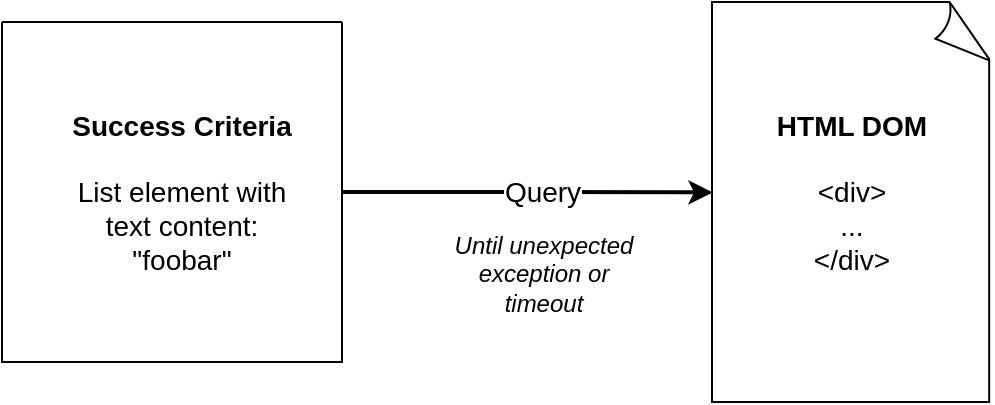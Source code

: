 <mxfile version="22.1.2" type="device">
  <diagram name="Page-1" id="9fzPF4vbxOuPfZTFar1X">
    <mxGraphModel dx="602" dy="555" grid="1" gridSize="10" guides="1" tooltips="1" connect="1" arrows="1" fold="1" page="1" pageScale="1" pageWidth="850" pageHeight="1100" math="0" shadow="0">
      <root>
        <mxCell id="0" />
        <mxCell id="1" parent="0" />
        <mxCell id="BKeGyrptHYYVWDvP70OZ-7" style="edgeStyle=orthogonalEdgeStyle;rounded=0;orthogonalLoop=1;jettySize=auto;html=1;entryX=0.003;entryY=0.476;entryDx=0;entryDy=0;entryPerimeter=0;strokeWidth=2;fontSize=14;" edge="1" parent="1" source="BKeGyrptHYYVWDvP70OZ-1" target="BKeGyrptHYYVWDvP70OZ-5">
          <mxGeometry relative="1" as="geometry">
            <mxPoint x="490" y="175" as="targetPoint" />
          </mxGeometry>
        </mxCell>
        <mxCell id="BKeGyrptHYYVWDvP70OZ-8" value="&lt;font style=&quot;font-size: 14px;&quot;&gt;Query&lt;/font&gt;" style="edgeLabel;html=1;align=center;verticalAlign=middle;resizable=0;points=[];" vertex="1" connectable="0" parent="BKeGyrptHYYVWDvP70OZ-7">
          <mxGeometry x="-0.16" y="2" relative="1" as="geometry">
            <mxPoint x="22" y="2" as="offset" />
          </mxGeometry>
        </mxCell>
        <mxCell id="BKeGyrptHYYVWDvP70OZ-1" value="" style="swimlane;startSize=0;" vertex="1" parent="1">
          <mxGeometry x="140" y="90" width="170" height="170" as="geometry" />
        </mxCell>
        <mxCell id="BKeGyrptHYYVWDvP70OZ-2" value="&lt;b style=&quot;font-size: 14px;&quot;&gt;Success Criteria&lt;/b&gt;&lt;br style=&quot;font-size: 14px;&quot;&gt;&lt;br style=&quot;font-size: 14px;&quot;&gt;List element with text content: &quot;foobar&quot;" style="text;strokeColor=none;align=center;fillColor=none;html=1;verticalAlign=middle;whiteSpace=wrap;rounded=0;fontSize=14;" vertex="1" parent="BKeGyrptHYYVWDvP70OZ-1">
          <mxGeometry x="30" y="20" width="120" height="130" as="geometry" />
        </mxCell>
        <mxCell id="BKeGyrptHYYVWDvP70OZ-5" value="" style="whiteSpace=wrap;html=1;shape=mxgraph.basic.document" vertex="1" parent="1">
          <mxGeometry x="495" y="80" width="140" height="200" as="geometry" />
        </mxCell>
        <mxCell id="BKeGyrptHYYVWDvP70OZ-6" value="&lt;b&gt;HTML DOM&lt;/b&gt;&lt;br&gt;&lt;br&gt;&amp;lt;div&amp;gt;&lt;br&gt;...&lt;br&gt;&amp;lt;/div&amp;gt;" style="text;strokeColor=none;align=center;fillColor=none;html=1;verticalAlign=middle;whiteSpace=wrap;rounded=0;fontSize=14;" vertex="1" parent="1">
          <mxGeometry x="500" y="100" width="130" height="150" as="geometry" />
        </mxCell>
        <mxCell id="BKeGyrptHYYVWDvP70OZ-9" value="&lt;i style=&quot;font-size: 12px;&quot;&gt;Until unexpected exception or timeout&lt;/i&gt;" style="text;strokeColor=none;align=center;fillColor=none;html=1;verticalAlign=middle;whiteSpace=wrap;rounded=0;fontSize=12;" vertex="1" parent="1">
          <mxGeometry x="356" y="186" width="110" height="60" as="geometry" />
        </mxCell>
      </root>
    </mxGraphModel>
  </diagram>
</mxfile>
